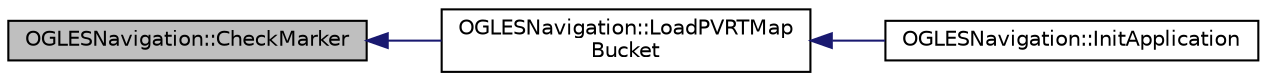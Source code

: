digraph "OGLESNavigation::CheckMarker"
{
  edge [fontname="Helvetica",fontsize="10",labelfontname="Helvetica",labelfontsize="10"];
  node [fontname="Helvetica",fontsize="10",shape=record];
  rankdir="LR";
  Node1 [label="OGLESNavigation::CheckMarker",height=0.2,width=0.4,color="black", fillcolor="grey75", style="filled", fontcolor="black"];
  Node1 -> Node2 [dir="back",color="midnightblue",fontsize="10",style="solid",fontname="Helvetica"];
  Node2 [label="OGLESNavigation::LoadPVRTMap\lBucket",height=0.2,width=0.4,color="black", fillcolor="white", style="filled",URL="$class_o_g_l_e_s_navigation.html#ac7cf56adfd443b5de90ad0a62f608c5e"];
  Node2 -> Node3 [dir="back",color="midnightblue",fontsize="10",style="solid",fontname="Helvetica"];
  Node3 [label="OGLESNavigation::InitApplication",height=0.2,width=0.4,color="black", fillcolor="white", style="filled",URL="$class_o_g_l_e_s_navigation.html#a077baeb03a6b17c3efe03d0cfb4cd72b"];
}
